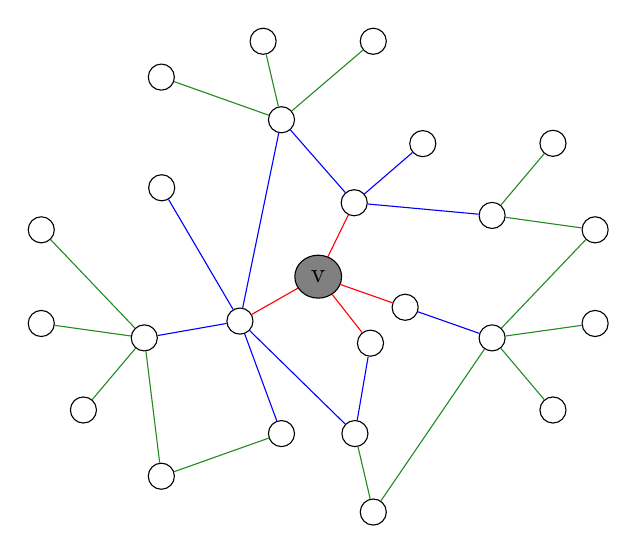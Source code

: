 
\begin{tikzpicture}[>=latex,line join=bevel,]
%%
\node (b4) at (58.264bp,80.697bp) [draw,ellipse] {};
  \node (b5) at (107.65bp,46.247bp) [draw,ellipse] {};
  \node (b6) at (134.09bp,46.247bp) [draw,ellipse] {};
  \node (b7) at (183.48bp,80.697bp) [draw,ellipse] {};
  \node (b0) at (183.48bp,124.78bp) [draw,ellipse] {};
  \node (b1) at (158.52bp,150.63bp) [draw,ellipse] {};
  \node (b2) at (107.65bp,159.23bp) [draw,ellipse] {};
  \node (b3) at (64.526bp,134.74bp) [draw,ellipse] {};
  \node (c11) at (64.398bp,30.901bp) [draw,ellipse] {};
  \node (c10) at (36.354bp,54.739bp) [draw,ellipse] {};
  \node (a1) at (92.698bp,86.739bp) [draw,ellipse] {};
  \node (a0) at (133.84bp,129.35bp) [draw,ellipse] {};
  \node (c9) at (21.176bp,85.884bp) [draw,ellipse] {};
  \node (a2) at (139.69bp,78.794bp) [draw,ellipse] {};
  \node (c3) at (140.7bp,18.0bp) [draw,ellipse] {};
  \node (c2) at (220.56bp,85.884bp) [draw,ellipse] {};
  \node (c1) at (205.39bp,54.739bp) [draw,ellipse] {};
  \node (c0) at (220.56bp,119.6bp) [draw,ellipse] {};
  \node (c7) at (205.39bp,150.74bp) [draw,ellipse] {};
  \node (c6) at (64.398bp,174.58bp) [draw,ellipse] {};
  \node (c5) at (101.04bp,187.48bp) [draw,ellipse] {};
  \node (c4) at (140.7bp,187.48bp) [draw,ellipse] {};
  \node (a3) at (152.17bp,91.719bp) [draw,ellipse] {};
  \node (c8) at (21.176bp,119.6bp) [draw,ellipse] {};
  \node (v) at (120.87bp,102.74bp) [draw,fill=gray,ellipse] {v};
  \draw [red,] (v) ..controls (135.03bp,84.728bp) and (135.11bp,84.621bp)  .. (a2);
  \draw [ForestGreen,] (b6) ..controls (138.26bp,28.429bp) and (138.28bp,28.341bp)  .. (c3);
  \draw [blue,] (a1) ..controls (80.328bp,107.82bp) and (76.815bp,113.8bp)  .. (b3);
  \draw [ForestGreen,] (b7) ..controls (166.4bp,55.662bp) and (157.67bp,42.867bp)  .. (c3);
  \draw [blue,] (a0) ..controls (121.21bp,143.76bp) and (120.45bp,144.63bp)  .. (b2);
  \draw [ForestGreen,] (b2) ..controls (87.533bp,166.37bp) and (84.387bp,167.49bp)  .. (c6);
  \draw [ForestGreen,] (b4) ..controls (41.841bp,97.922bp) and (37.585bp,102.39bp)  .. (c8);
  \draw [red,] (v) ..controls (142.36bp,95.175bp) and (142.44bp,95.145bp)  .. (a3);
  \draw [ForestGreen,] (b7) ..controls (199.9bp,97.922bp) and (204.16bp,102.39bp)  .. (c0);
  \draw [blue,] (a0) ..controls (147.71bp,141.31bp) and (147.8bp,141.39bp)  .. (b1);
  \draw [ForestGreen,] (b0) ..controls (195.28bp,138.77bp) and (195.36bp,138.87bp)  .. (c7);
  \draw [ForestGreen,] (b4) ..controls (61.028bp,58.262bp) and (61.616bp,53.483bp)  .. (c11);
  \draw [ForestGreen,] (b2) ..controls (103.48bp,177.05bp) and (103.46bp,177.14bp)  .. (c5);
  \draw [blue,] (a1) ..controls (74.544bp,83.554bp) and (74.414bp,83.531bp)  .. (b4);
  \draw [red,] (v) ..controls (130.88bp,123.29bp) and (130.94bp,123.4bp)  .. (a0);
  \draw [ForestGreen,] (b7) ..controls (195.28bp,66.71bp) and (195.36bp,66.613bp)  .. (c1);
  \draw [blue,] (a0) ..controls (156.36bp,127.28bp) and (160.96bp,126.85bp)  .. (b0);
  \draw [ForestGreen,] (b4) ..controls (46.458bp,66.71bp) and (46.377bp,66.613bp)  .. (c10);
  \draw [blue,] (a3) ..controls (169.4bp,85.652bp) and (169.52bp,85.612bp)  .. (b7);
  \draw [ForestGreen,] (b5) ..controls (87.533bp,39.109bp) and (84.387bp,37.993bp)  .. (c11);
  \draw [ForestGreen,] (b2) ..controls (123.17bp,172.5bp) and (124.91bp,173.98bp)  .. (c4);
  \draw [blue,] (a1) ..controls (99.753bp,67.634bp) and (100.57bp,65.415bp)  .. (b5);
  \draw [blue,] (a2) ..controls (136.61bp,60.878bp) and (136.59bp,60.759bp)  .. (b6);
  \draw [red,] (v) ..controls (100.85bp,91.371bp) and (100.71bp,91.289bp)  .. (a1);
  \draw [blue,] (a1) ..controls (110.72bp,69.108bp) and (116.32bp,63.636bp)  .. (b6);
  \draw [blue,] (a1) ..controls (98.712bp,115.9bp) and (101.69bp,130.32bp)  .. (b2);
  \draw [ForestGreen,] (b7) ..controls (201.88bp,83.271bp) and (202.17bp,83.312bp)  .. (c2);
  \draw [ForestGreen,] (b4) ..controls (39.861bp,83.271bp) and (39.566bp,83.312bp)  .. (c9);
  \draw [ForestGreen,] (b0) ..controls (201.88bp,122.21bp) and (202.17bp,122.17bp)  .. (c0);
%
\end{tikzpicture}

